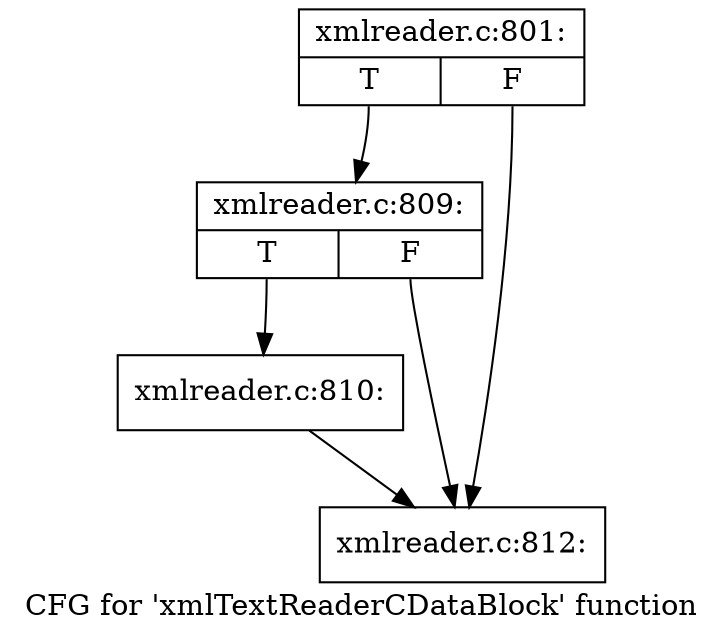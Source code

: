 digraph "CFG for 'xmlTextReaderCDataBlock' function" {
	label="CFG for 'xmlTextReaderCDataBlock' function";

	Node0x484f170 [shape=record,label="{xmlreader.c:801:|{<s0>T|<s1>F}}"];
	Node0x484f170:s0 -> Node0x4852580;
	Node0x484f170:s1 -> Node0x4852530;
	Node0x4852580 [shape=record,label="{xmlreader.c:809:|{<s0>T|<s1>F}}"];
	Node0x4852580:s0 -> Node0x48524e0;
	Node0x4852580:s1 -> Node0x4852530;
	Node0x48524e0 [shape=record,label="{xmlreader.c:810:}"];
	Node0x48524e0 -> Node0x4852530;
	Node0x4852530 [shape=record,label="{xmlreader.c:812:}"];
}
